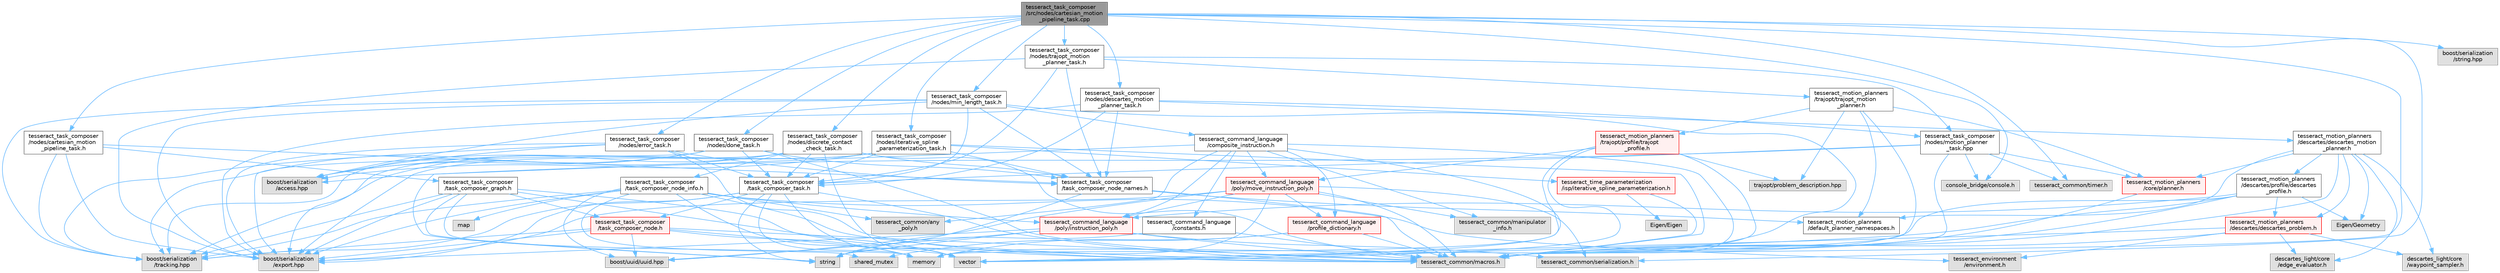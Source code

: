 digraph "tesseract_task_composer/src/nodes/cartesian_motion_pipeline_task.cpp"
{
 // LATEX_PDF_SIZE
  bgcolor="transparent";
  edge [fontname=Helvetica,fontsize=10,labelfontname=Helvetica,labelfontsize=10];
  node [fontname=Helvetica,fontsize=10,shape=box,height=0.2,width=0.4];
  Node1 [label="tesseract_task_composer\l/src/nodes/cartesian_motion\l_pipeline_task.cpp",height=0.2,width=0.4,color="gray40", fillcolor="grey60", style="filled", fontcolor="black",tooltip=" "];
  Node1 -> Node2 [color="steelblue1",style="solid"];
  Node2 [label="tesseract_common/macros.h",height=0.2,width=0.4,color="grey60", fillcolor="#E0E0E0", style="filled",tooltip=" "];
  Node1 -> Node3 [color="steelblue1",style="solid"];
  Node3 [label="console_bridge/console.h",height=0.2,width=0.4,color="grey60", fillcolor="#E0E0E0", style="filled",tooltip=" "];
  Node1 -> Node4 [color="steelblue1",style="solid"];
  Node4 [label="boost/serialization\l/string.hpp",height=0.2,width=0.4,color="grey60", fillcolor="#E0E0E0", style="filled",tooltip=" "];
  Node1 -> Node5 [color="steelblue1",style="solid"];
  Node5 [label="tesseract_common/timer.h",height=0.2,width=0.4,color="grey60", fillcolor="#E0E0E0", style="filled",tooltip=" "];
  Node1 -> Node6 [color="steelblue1",style="solid"];
  Node6 [label="tesseract_task_composer\l/nodes/cartesian_motion\l_pipeline_task.h",height=0.2,width=0.4,color="grey40", fillcolor="white", style="filled",URL="$d2/ded/cartesian__motion__pipeline__task_8h.html",tooltip="Cartesian motion planning pipeline."];
  Node6 -> Node7 [color="steelblue1",style="solid"];
  Node7 [label="tesseract_task_composer\l/task_composer_graph.h",height=0.2,width=0.4,color="grey40", fillcolor="white", style="filled",URL="$d4/d58/task__composer__graph_8h.html",tooltip="A task graph."];
  Node7 -> Node2 [color="steelblue1",style="solid"];
  Node7 -> Node8 [color="steelblue1",style="solid"];
  Node8 [label="string",height=0.2,width=0.4,color="grey60", fillcolor="#E0E0E0", style="filled",tooltip=" "];
  Node7 -> Node9 [color="steelblue1",style="solid"];
  Node9 [label="vector",height=0.2,width=0.4,color="grey60", fillcolor="#E0E0E0", style="filled",tooltip=" "];
  Node7 -> Node10 [color="steelblue1",style="solid"];
  Node10 [label="memory",height=0.2,width=0.4,color="grey60", fillcolor="#E0E0E0", style="filled",tooltip=" "];
  Node7 -> Node11 [color="steelblue1",style="solid"];
  Node11 [label="tesseract_task_composer\l/task_composer_node.h",height=0.2,width=0.4,color="red", fillcolor="#FFF0F0", style="filled",URL="$da/dbe/task__composer__node_8h.html",tooltip="A node in the pipeline."];
  Node11 -> Node2 [color="steelblue1",style="solid"];
  Node11 -> Node10 [color="steelblue1",style="solid"];
  Node11 -> Node9 [color="steelblue1",style="solid"];
  Node11 -> Node12 [color="steelblue1",style="solid"];
  Node12 [label="boost/uuid/uuid.hpp",height=0.2,width=0.4,color="grey60", fillcolor="#E0E0E0", style="filled",tooltip=" "];
  Node11 -> Node24 [color="steelblue1",style="solid"];
  Node24 [label="boost/serialization\l/export.hpp",height=0.2,width=0.4,color="grey60", fillcolor="#E0E0E0", style="filled",tooltip=" "];
  Node11 -> Node25 [color="steelblue1",style="solid"];
  Node25 [label="boost/serialization\l/tracking.hpp",height=0.2,width=0.4,color="grey60", fillcolor="#E0E0E0", style="filled",tooltip=" "];
  Node7 -> Node24 [color="steelblue1",style="solid"];
  Node7 -> Node25 [color="steelblue1",style="solid"];
  Node6 -> Node36 [color="steelblue1",style="solid"];
  Node36 [label="tesseract_task_composer\l/task_composer_node_names.h",height=0.2,width=0.4,color="grey40", fillcolor="white", style="filled",URL="$d3/da7/task__composer__node__names_8h.html",tooltip="Contains default node names."];
  Node36 -> Node2 [color="steelblue1",style="solid"];
  Node36 -> Node8 [color="steelblue1",style="solid"];
  Node36 -> Node37 [color="steelblue1",style="solid"];
  Node37 [label="tesseract_motion_planners\l/default_planner_namespaces.h",height=0.2,width=0.4,color="grey40", fillcolor="white", style="filled",URL="$de/d3a/default__planner__namespaces_8h.html",tooltip="A collection of motion planner profile namespaces."];
  Node6 -> Node24 [color="steelblue1",style="solid"];
  Node6 -> Node25 [color="steelblue1",style="solid"];
  Node1 -> Node38 [color="steelblue1",style="solid"];
  Node38 [label="tesseract_task_composer\l/nodes/descartes_motion\l_planner_task.h",height=0.2,width=0.4,color="grey40", fillcolor="white", style="filled",URL="$d9/d84/descartes__motion__planner__task_8h.html",tooltip="Descartes motion planning pipeline."];
  Node38 -> Node39 [color="steelblue1",style="solid"];
  Node39 [label="tesseract_task_composer\l/task_composer_task.h",height=0.2,width=0.4,color="grey40", fillcolor="white", style="filled",URL="$da/d71/task__composer__task_8h.html",tooltip="A task in the pipeline."];
  Node39 -> Node2 [color="steelblue1",style="solid"];
  Node39 -> Node8 [color="steelblue1",style="solid"];
  Node39 -> Node9 [color="steelblue1",style="solid"];
  Node39 -> Node10 [color="steelblue1",style="solid"];
  Node39 -> Node11 [color="steelblue1",style="solid"];
  Node39 -> Node24 [color="steelblue1",style="solid"];
  Node39 -> Node25 [color="steelblue1",style="solid"];
  Node38 -> Node36 [color="steelblue1",style="solid"];
  Node38 -> Node40 [color="steelblue1",style="solid"];
  Node40 [label="tesseract_task_composer\l/nodes/motion_planner\l_task.hpp",height=0.2,width=0.4,color="grey40", fillcolor="white", style="filled",URL="$d2/df3/motion__planner__task_8hpp.html",tooltip=" "];
  Node40 -> Node2 [color="steelblue1",style="solid"];
  Node40 -> Node3 [color="steelblue1",style="solid"];
  Node40 -> Node41 [color="steelblue1",style="solid"];
  Node41 [label="boost/serialization\l/access.hpp",height=0.2,width=0.4,color="grey60", fillcolor="#E0E0E0", style="filled",tooltip=" "];
  Node40 -> Node5 [color="steelblue1",style="solid"];
  Node40 -> Node39 [color="steelblue1",style="solid"];
  Node40 -> Node42 [color="steelblue1",style="solid"];
  Node42 [label="tesseract_motion_planners\l/core/planner.h",height=0.2,width=0.4,color="red", fillcolor="#FFF0F0", style="filled",URL="$d7/d8c/planner_8h.html",tooltip="Planner Interface Class."];
  Node42 -> Node2 [color="steelblue1",style="solid"];
  Node38 -> Node53 [color="steelblue1",style="solid"];
  Node53 [label="tesseract_motion_planners\l/descartes/descartes_motion\l_planner.h",height=0.2,width=0.4,color="grey40", fillcolor="white", style="filled",URL="$d4/dd8/descartes__motion__planner_8h.html",tooltip=" "];
  Node53 -> Node2 [color="steelblue1",style="solid"];
  Node53 -> Node54 [color="steelblue1",style="solid"];
  Node54 [label="descartes_light/core\l/edge_evaluator.h",height=0.2,width=0.4,color="grey60", fillcolor="#E0E0E0", style="filled",tooltip=" "];
  Node53 -> Node55 [color="steelblue1",style="solid"];
  Node55 [label="descartes_light/core\l/waypoint_sampler.h",height=0.2,width=0.4,color="grey60", fillcolor="#E0E0E0", style="filled",tooltip=" "];
  Node53 -> Node56 [color="steelblue1",style="solid"];
  Node56 [label="Eigen/Geometry",height=0.2,width=0.4,color="grey60", fillcolor="#E0E0E0", style="filled",tooltip=" "];
  Node53 -> Node37 [color="steelblue1",style="solid"];
  Node53 -> Node42 [color="steelblue1",style="solid"];
  Node53 -> Node57 [color="steelblue1",style="solid"];
  Node57 [label="tesseract_motion_planners\l/descartes/descartes_problem.h",height=0.2,width=0.4,color="red", fillcolor="#FFF0F0", style="filled",URL="$d0/d7d/descartes__problem_8h.html",tooltip=" "];
  Node57 -> Node2 [color="steelblue1",style="solid"];
  Node57 -> Node54 [color="steelblue1",style="solid"];
  Node57 -> Node55 [color="steelblue1",style="solid"];
  Node57 -> Node9 [color="steelblue1",style="solid"];
  Node57 -> Node28 [color="steelblue1",style="solid"];
  Node28 [label="tesseract_environment\l/environment.h",height=0.2,width=0.4,color="grey60", fillcolor="#E0E0E0", style="filled",tooltip=" "];
  Node53 -> Node60 [color="steelblue1",style="solid"];
  Node60 [label="tesseract_motion_planners\l/descartes/profile/descartes\l_profile.h",height=0.2,width=0.4,color="grey40", fillcolor="white", style="filled",URL="$dd/db6/descartes__profile_8h.html",tooltip=" "];
  Node60 -> Node2 [color="steelblue1",style="solid"];
  Node60 -> Node9 [color="steelblue1",style="solid"];
  Node60 -> Node10 [color="steelblue1",style="solid"];
  Node60 -> Node56 [color="steelblue1",style="solid"];
  Node60 -> Node29 [color="steelblue1",style="solid"];
  Node29 [label="tesseract_command_language\l/poly/instruction_poly.h",height=0.2,width=0.4,color="red", fillcolor="#FFF0F0", style="filled",URL="$d1/db1/instruction__poly_8h.html",tooltip=" "];
  Node29 -> Node2 [color="steelblue1",style="solid"];
  Node29 -> Node8 [color="steelblue1",style="solid"];
  Node29 -> Node24 [color="steelblue1",style="solid"];
  Node29 -> Node12 [color="steelblue1",style="solid"];
  Node29 -> Node33 [color="steelblue1",style="solid"];
  Node33 [label="tesseract_common/serialization.h",height=0.2,width=0.4,color="grey60", fillcolor="#E0E0E0", style="filled",tooltip=" "];
  Node60 -> Node57 [color="steelblue1",style="solid"];
  Node38 -> Node24 [color="steelblue1",style="solid"];
  Node1 -> Node61 [color="steelblue1",style="solid"];
  Node61 [label="tesseract_task_composer\l/nodes/trajopt_motion\l_planner_task.h",height=0.2,width=0.4,color="grey40", fillcolor="white", style="filled",URL="$d0/dfc/trajopt__motion__planner__task_8h.html",tooltip="TrajOpt motion planning pipeline."];
  Node61 -> Node39 [color="steelblue1",style="solid"];
  Node61 -> Node36 [color="steelblue1",style="solid"];
  Node61 -> Node40 [color="steelblue1",style="solid"];
  Node61 -> Node62 [color="steelblue1",style="solid"];
  Node62 [label="tesseract_motion_planners\l/trajopt/trajopt_motion\l_planner.h",height=0.2,width=0.4,color="grey40", fillcolor="white", style="filled",URL="$d0/ddc/trajopt__motion__planner_8h.html",tooltip=" "];
  Node62 -> Node2 [color="steelblue1",style="solid"];
  Node62 -> Node63 [color="steelblue1",style="solid"];
  Node63 [label="trajopt/problem_description.hpp",height=0.2,width=0.4,color="grey60", fillcolor="#E0E0E0", style="filled",tooltip=" "];
  Node62 -> Node37 [color="steelblue1",style="solid"];
  Node62 -> Node42 [color="steelblue1",style="solid"];
  Node62 -> Node64 [color="steelblue1",style="solid"];
  Node64 [label="tesseract_motion_planners\l/trajopt/profile/trajopt\l_profile.h",height=0.2,width=0.4,color="red", fillcolor="#FFF0F0", style="filled",URL="$d4/d0d/trajopt__profile_8h.html",tooltip=" "];
  Node64 -> Node2 [color="steelblue1",style="solid"];
  Node64 -> Node63 [color="steelblue1",style="solid"];
  Node64 -> Node9 [color="steelblue1",style="solid"];
  Node64 -> Node10 [color="steelblue1",style="solid"];
  Node64 -> Node46 [color="steelblue1",style="solid"];
  Node46 [label="tesseract_command_language\l/poly/move_instruction_poly.h",height=0.2,width=0.4,color="red", fillcolor="#FFF0F0", style="filled",URL="$dc/df1/move__instruction__poly_8h.html",tooltip="The move instruction interface."];
  Node46 -> Node2 [color="steelblue1",style="solid"];
  Node46 -> Node8 [color="steelblue1",style="solid"];
  Node46 -> Node24 [color="steelblue1",style="solid"];
  Node46 -> Node12 [color="steelblue1",style="solid"];
  Node46 -> Node29 [color="steelblue1",style="solid"];
  Node46 -> Node15 [color="steelblue1",style="solid"];
  Node15 [label="tesseract_command_language\l/profile_dictionary.h",height=0.2,width=0.4,color="red", fillcolor="#FFF0F0", style="filled",URL="$dd/dd6/profile__dictionary_8h.html",tooltip="This is a profile dictionary for storing all profiles."];
  Node15 -> Node2 [color="steelblue1",style="solid"];
  Node15 -> Node10 [color="steelblue1",style="solid"];
  Node15 -> Node21 [color="steelblue1",style="solid"];
  Node21 [label="shared_mutex",height=0.2,width=0.4,color="grey60", fillcolor="#E0E0E0", style="filled",tooltip=" "];
  Node46 -> Node51 [color="steelblue1",style="solid"];
  Node51 [label="tesseract_common/manipulator\l_info.h",height=0.2,width=0.4,color="grey60", fillcolor="#E0E0E0", style="filled",tooltip=" "];
  Node46 -> Node33 [color="steelblue1",style="solid"];
  Node61 -> Node24 [color="steelblue1",style="solid"];
  Node1 -> Node65 [color="steelblue1",style="solid"];
  Node65 [label="tesseract_task_composer\l/nodes/min_length_task.h",height=0.2,width=0.4,color="grey40", fillcolor="white", style="filled",URL="$d3/d6c/min__length__task_8h.html",tooltip="Task for processing the seed so it meets a minimum length. Planners like trajopt need at least 10 sta..."];
  Node65 -> Node2 [color="steelblue1",style="solid"];
  Node65 -> Node41 [color="steelblue1",style="solid"];
  Node65 -> Node39 [color="steelblue1",style="solid"];
  Node65 -> Node36 [color="steelblue1",style="solid"];
  Node65 -> Node45 [color="steelblue1",style="solid"];
  Node45 [label="tesseract_command_language\l/composite_instruction.h",height=0.2,width=0.4,color="grey40", fillcolor="white", style="filled",URL="$d5/df7/composite__instruction_8h.html",tooltip=" "];
  Node45 -> Node2 [color="steelblue1",style="solid"];
  Node45 -> Node9 [color="steelblue1",style="solid"];
  Node45 -> Node8 [color="steelblue1",style="solid"];
  Node45 -> Node29 [color="steelblue1",style="solid"];
  Node45 -> Node46 [color="steelblue1",style="solid"];
  Node45 -> Node52 [color="steelblue1",style="solid"];
  Node52 [label="tesseract_command_language\l/constants.h",height=0.2,width=0.4,color="grey40", fillcolor="white", style="filled",URL="$d2/d6f/constants_8h.html",tooltip="Containst Tesseract Command Language constants."];
  Node52 -> Node2 [color="steelblue1",style="solid"];
  Node52 -> Node8 [color="steelblue1",style="solid"];
  Node45 -> Node15 [color="steelblue1",style="solid"];
  Node45 -> Node51 [color="steelblue1",style="solid"];
  Node45 -> Node23 [color="steelblue1",style="solid"];
  Node23 [label="tesseract_common/any\l_poly.h",height=0.2,width=0.4,color="grey60", fillcolor="#E0E0E0", style="filled",tooltip=" "];
  Node65 -> Node24 [color="steelblue1",style="solid"];
  Node65 -> Node25 [color="steelblue1",style="solid"];
  Node1 -> Node66 [color="steelblue1",style="solid"];
  Node66 [label="tesseract_task_composer\l/nodes/discrete_contact\l_check_task.h",height=0.2,width=0.4,color="grey40", fillcolor="white", style="filled",URL="$d1/d26/discrete__contact__check__task_8h.html",tooltip="Discrete Collision check trajectory task."];
  Node66 -> Node2 [color="steelblue1",style="solid"];
  Node66 -> Node41 [color="steelblue1",style="solid"];
  Node66 -> Node9 [color="steelblue1",style="solid"];
  Node66 -> Node39 [color="steelblue1",style="solid"];
  Node66 -> Node26 [color="steelblue1",style="solid"];
  Node26 [label="tesseract_task_composer\l/task_composer_node_info.h",height=0.2,width=0.4,color="grey40", fillcolor="white", style="filled",URL="$d7/d2c/task__composer__node__info_8h.html",tooltip="Task composer node info."];
  Node26 -> Node2 [color="steelblue1",style="solid"];
  Node26 -> Node10 [color="steelblue1",style="solid"];
  Node26 -> Node21 [color="steelblue1",style="solid"];
  Node26 -> Node27 [color="steelblue1",style="solid"];
  Node27 [label="map",height=0.2,width=0.4,color="grey60", fillcolor="#E0E0E0", style="filled",tooltip=" "];
  Node26 -> Node12 [color="steelblue1",style="solid"];
  Node26 -> Node28 [color="steelblue1",style="solid"];
  Node26 -> Node29 [color="steelblue1",style="solid"];
  Node26 -> Node23 [color="steelblue1",style="solid"];
  Node26 -> Node24 [color="steelblue1",style="solid"];
  Node26 -> Node25 [color="steelblue1",style="solid"];
  Node66 -> Node36 [color="steelblue1",style="solid"];
  Node66 -> Node24 [color="steelblue1",style="solid"];
  Node66 -> Node25 [color="steelblue1",style="solid"];
  Node1 -> Node67 [color="steelblue1",style="solid"];
  Node67 [label="tesseract_task_composer\l/nodes/iterative_spline\l_parameterization_task.h",height=0.2,width=0.4,color="grey40", fillcolor="white", style="filled",URL="$d3/db1/iterative__spline__parameterization__task_8h.html",tooltip="Perform iterative spline time parameterization."];
  Node67 -> Node2 [color="steelblue1",style="solid"];
  Node67 -> Node41 [color="steelblue1",style="solid"];
  Node67 -> Node39 [color="steelblue1",style="solid"];
  Node67 -> Node36 [color="steelblue1",style="solid"];
  Node67 -> Node68 [color="steelblue1",style="solid"];
  Node68 [label="tesseract_time_parameterization\l/isp/iterative_spline_parameterization.h",height=0.2,width=0.4,color="red", fillcolor="#FFF0F0", style="filled",URL="$d3/d2c/iterative__spline__parameterization_8h.html",tooltip=" "];
  Node68 -> Node2 [color="steelblue1",style="solid"];
  Node68 -> Node69 [color="steelblue1",style="solid"];
  Node69 [label="Eigen/Eigen",height=0.2,width=0.4,color="grey60", fillcolor="#E0E0E0", style="filled",tooltip=" "];
  Node67 -> Node24 [color="steelblue1",style="solid"];
  Node67 -> Node25 [color="steelblue1",style="solid"];
  Node1 -> Node71 [color="steelblue1",style="solid"];
  Node71 [label="tesseract_task_composer\l/nodes/done_task.h",height=0.2,width=0.4,color="grey40", fillcolor="white", style="filled",URL="$d5/d86/done__task_8h.html",tooltip=" "];
  Node71 -> Node2 [color="steelblue1",style="solid"];
  Node71 -> Node41 [color="steelblue1",style="solid"];
  Node71 -> Node39 [color="steelblue1",style="solid"];
  Node71 -> Node36 [color="steelblue1",style="solid"];
  Node71 -> Node24 [color="steelblue1",style="solid"];
  Node71 -> Node25 [color="steelblue1",style="solid"];
  Node1 -> Node72 [color="steelblue1",style="solid"];
  Node72 [label="tesseract_task_composer\l/nodes/error_task.h",height=0.2,width=0.4,color="grey40", fillcolor="white", style="filled",URL="$d4/d4c/error__task_8h.html",tooltip=" "];
  Node72 -> Node2 [color="steelblue1",style="solid"];
  Node72 -> Node41 [color="steelblue1",style="solid"];
  Node72 -> Node39 [color="steelblue1",style="solid"];
  Node72 -> Node36 [color="steelblue1",style="solid"];
  Node72 -> Node24 [color="steelblue1",style="solid"];
  Node72 -> Node25 [color="steelblue1",style="solid"];
  Node1 -> Node33 [color="steelblue1",style="solid"];
}

